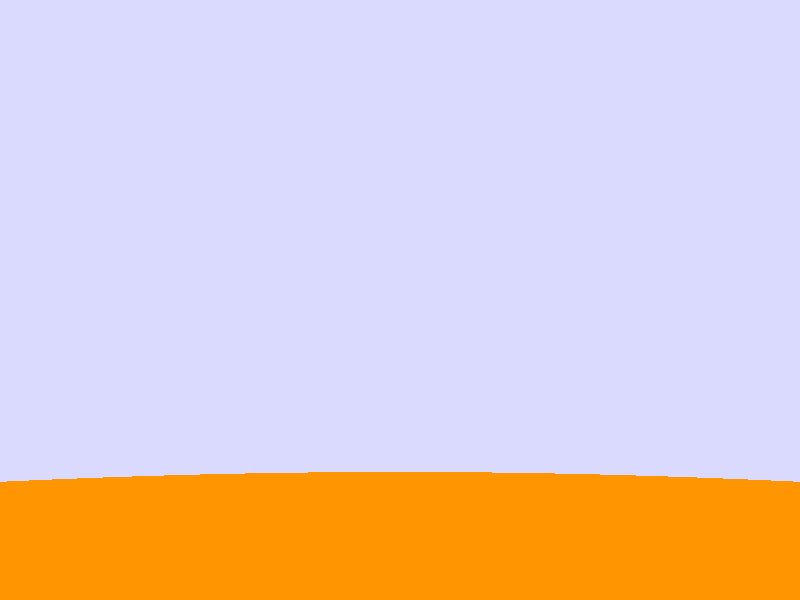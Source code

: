 // Persistence Of Vision raytracer version 2.0 sample file.

// By David Buck

#include "colors.inc"

camera {
   location  <0, 10, 200>
   direction <0,  0,  -1>
   up        <0,  1,   0>
   right   <4/3,  0,   0>
   look_at   <0,130,-300>
}

/* Define the ocean surface */
plane { y, -10
   pigment {colour red 1 green 0.3}
   normal {
      waves 0.05
      frequency 5000
      scale 3000
   }
   finish {reflection 1}
}

/* Put a floor underneath to catch any errant waves from the ripples */
plane { y, -11
   pigment {colour red 1 green 0.3}
   finish {crand 0.05 ambient 1 diffuse 0}
}

/* Now draw the sky */
sphere { <0, 0, 0>, 300
   pigment {
      gradient <0, 1, 0>
      colour_map {
         [0, 0.8  colour red 1   green 0.3 blue 0
                  colour red 0.7 green 0.7 blue 1]
         [0.8, 1  colour red 0.7 green 0.7 blue 1
                  colour red 0.7 green 0.7 blue 1]
      }
      scale <300,  300,  300.0>
      quick_colour red 0.7  green 0.7 blue 1.0
   }
   finish {
      ambient 0.7 
      diffuse 0   /* we don't want clouds casting shadows on the sky */
   }
}

/* Put in a few clouds */
sphere { <0, 0, 0>, 259
   pigment {
      bozo
      turbulence 0.5
      colour_map {
         [0,   0.6   colour Clear
                     colour Clear]
         [0.6, 0.8   colour Clear
                     colour White]
         [0.8, 1.001 colour White
                     colour red 0.8 green 0.8 blue 0.8]
      }
      quick_colour red 0.7 green 0.7 blue 1
      scale <100, 20, 100>
   }
   finish {ambient 0.7 diffuse 0}
}

/* Now to cast some light on the subject */
light_source {<0, 0, -300> colour White rotate <10, 0, 0>}
